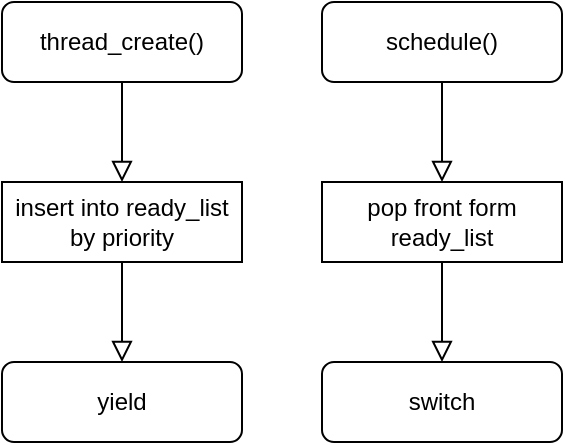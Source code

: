 <mxfile version="13.7.9" type="device"><diagram id="C5RBs43oDa-KdzZeNtuy" name="Page-1"><mxGraphModel dx="920" dy="1498" grid="1" gridSize="10" guides="1" tooltips="1" connect="1" arrows="1" fold="1" page="1" pageScale="1" pageWidth="827" pageHeight="1169" math="0" shadow="0"><root><mxCell id="WIyWlLk6GJQsqaUBKTNV-0"/><mxCell id="WIyWlLk6GJQsqaUBKTNV-1" parent="WIyWlLk6GJQsqaUBKTNV-0"/><mxCell id="WIyWlLk6GJQsqaUBKTNV-2" value="" style="rounded=0;html=1;jettySize=auto;orthogonalLoop=1;fontSize=11;endArrow=block;endFill=0;endSize=8;strokeWidth=1;shadow=0;labelBackgroundColor=none;edgeStyle=orthogonalEdgeStyle;entryX=0.5;entryY=0;entryDx=0;entryDy=0;" parent="WIyWlLk6GJQsqaUBKTNV-1" source="WIyWlLk6GJQsqaUBKTNV-3" target="WTTsEhGzCrzdL6LTCuLN-0" edge="1"><mxGeometry relative="1" as="geometry"><mxPoint x="90" y="180" as="targetPoint"/></mxGeometry></mxCell><mxCell id="WIyWlLk6GJQsqaUBKTNV-3" value="thread_create()" style="rounded=1;whiteSpace=wrap;html=1;fontSize=12;glass=0;strokeWidth=1;shadow=0;" parent="WIyWlLk6GJQsqaUBKTNV-1" vertex="1"><mxGeometry x="30" y="90" width="120" height="40" as="geometry"/></mxCell><mxCell id="WTTsEhGzCrzdL6LTCuLN-0" value="insert into ready_list by priority" style="rounded=0;whiteSpace=wrap;html=1;" vertex="1" parent="WIyWlLk6GJQsqaUBKTNV-1"><mxGeometry x="30" y="180" width="120" height="40" as="geometry"/></mxCell><mxCell id="WTTsEhGzCrzdL6LTCuLN-1" value="pop front form ready_list" style="rounded=0;whiteSpace=wrap;html=1;" vertex="1" parent="WIyWlLk6GJQsqaUBKTNV-1"><mxGeometry x="190" y="180" width="120" height="40" as="geometry"/></mxCell><mxCell id="WTTsEhGzCrzdL6LTCuLN-2" value="schedule()" style="rounded=1;whiteSpace=wrap;html=1;fontSize=12;glass=0;strokeWidth=1;shadow=0;" vertex="1" parent="WIyWlLk6GJQsqaUBKTNV-1"><mxGeometry x="190" y="90" width="120" height="40" as="geometry"/></mxCell><mxCell id="WTTsEhGzCrzdL6LTCuLN-3" value="" style="rounded=0;html=1;jettySize=auto;orthogonalLoop=1;fontSize=11;endArrow=block;endFill=0;endSize=8;strokeWidth=1;shadow=0;labelBackgroundColor=none;edgeStyle=orthogonalEdgeStyle;entryX=0.5;entryY=0;entryDx=0;entryDy=0;exitX=0.5;exitY=1;exitDx=0;exitDy=0;" edge="1" parent="WIyWlLk6GJQsqaUBKTNV-1" source="WTTsEhGzCrzdL6LTCuLN-2" target="WTTsEhGzCrzdL6LTCuLN-1"><mxGeometry relative="1" as="geometry"><mxPoint x="100" y="140" as="sourcePoint"/><mxPoint x="100" y="190" as="targetPoint"/></mxGeometry></mxCell><mxCell id="WTTsEhGzCrzdL6LTCuLN-4" value="switch" style="rounded=1;whiteSpace=wrap;html=1;fontSize=12;glass=0;strokeWidth=1;shadow=0;" vertex="1" parent="WIyWlLk6GJQsqaUBKTNV-1"><mxGeometry x="190" y="270" width="120" height="40" as="geometry"/></mxCell><mxCell id="WTTsEhGzCrzdL6LTCuLN-6" value="" style="rounded=0;html=1;jettySize=auto;orthogonalLoop=1;fontSize=11;endArrow=block;endFill=0;endSize=8;strokeWidth=1;shadow=0;labelBackgroundColor=none;edgeStyle=orthogonalEdgeStyle;exitX=0.5;exitY=1;exitDx=0;exitDy=0;" edge="1" parent="WIyWlLk6GJQsqaUBKTNV-1" source="WTTsEhGzCrzdL6LTCuLN-1" target="WTTsEhGzCrzdL6LTCuLN-4"><mxGeometry relative="1" as="geometry"><mxPoint x="260" y="140" as="sourcePoint"/><mxPoint x="260" y="190" as="targetPoint"/></mxGeometry></mxCell><mxCell id="WTTsEhGzCrzdL6LTCuLN-7" value="yield" style="rounded=1;whiteSpace=wrap;html=1;fontSize=12;glass=0;strokeWidth=1;shadow=0;" vertex="1" parent="WIyWlLk6GJQsqaUBKTNV-1"><mxGeometry x="30" y="270" width="120" height="40" as="geometry"/></mxCell><mxCell id="WTTsEhGzCrzdL6LTCuLN-8" value="" style="rounded=0;html=1;jettySize=auto;orthogonalLoop=1;fontSize=11;endArrow=block;endFill=0;endSize=8;strokeWidth=1;shadow=0;labelBackgroundColor=none;edgeStyle=orthogonalEdgeStyle;exitX=0.5;exitY=1;exitDx=0;exitDy=0;" edge="1" parent="WIyWlLk6GJQsqaUBKTNV-1" source="WTTsEhGzCrzdL6LTCuLN-0" target="WTTsEhGzCrzdL6LTCuLN-7"><mxGeometry relative="1" as="geometry"><mxPoint x="100" y="140" as="sourcePoint"/><mxPoint x="100" y="190" as="targetPoint"/></mxGeometry></mxCell></root></mxGraphModel></diagram></mxfile>